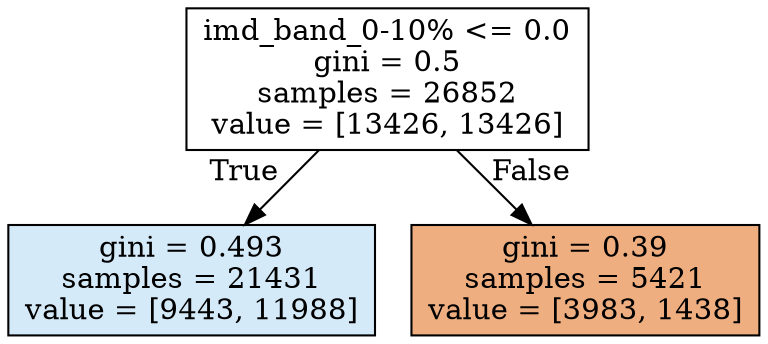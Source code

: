 digraph Tree {
node [shape=box, style="filled", color="black"] ;
0 [label="imd_band_0-10% <= 0.0\ngini = 0.5\nsamples = 26852\nvalue = [13426, 13426]", fillcolor="#e5813900"] ;
1 [label="gini = 0.493\nsamples = 21431\nvalue = [9443, 11988]", fillcolor="#399de536"] ;
0 -> 1 [labeldistance=2.5, labelangle=45, headlabel="True"] ;
2 [label="gini = 0.39\nsamples = 5421\nvalue = [3983, 1438]", fillcolor="#e58139a3"] ;
0 -> 2 [labeldistance=2.5, labelangle=-45, headlabel="False"] ;
}